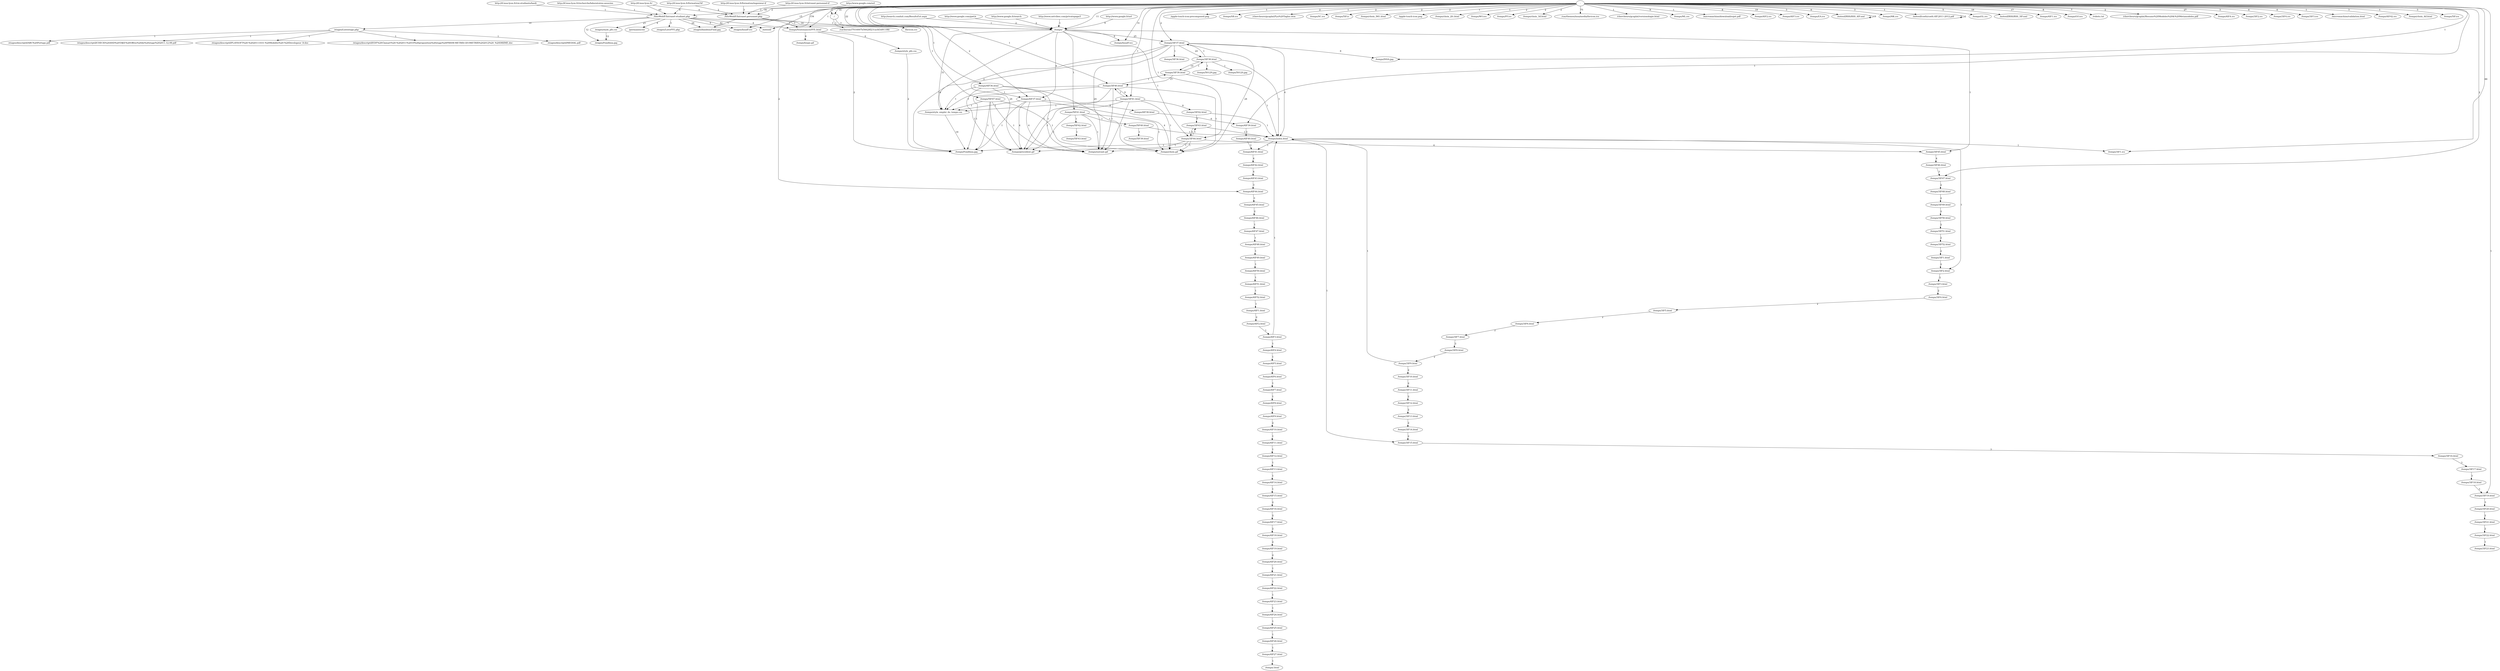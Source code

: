 digraph{
"-" -> "/temps/choix_4if.html" [label=1];
"/temps/3IF22.html" -> "/temps/3IF23.html" [label=1];
"/temps/3IF38.html" -> "/temps/5012N.jpg" [label=1];
"/stages/Listestage.php" -> "/stages/descriptif/ABC%20Portage.pdf" [label=1];
"-" -> "/temps/5IF.ics" [label=3];
"/temps/5IF42.html" -> "/temps/5IF43.html" [label=1];
"/temps/5IF41.html" -> "/temps/5IF42.html" [label=1];
"/temps/5IF41.html" -> "/temps/5IF40.html" [label=1];
"/temps/" -> "/temps/5IF41.html" [label=1];
"-" -> "/apple-touch-icon-precomposed.png" [label=1];
"-" -> "/temps/SB.ics" [label=2];
"-" -> "/chercheurs/gcaplat/Pya%20Tagluc.htm" [label=1];
"-" -> "/temps/SC.ics" [label=2];
"-" -> "/temps/5IF.ic" [label=2];
"/temps/4IF26.html" -> "/temps/4IF27.html" [label=1];
"/temps/4IF23.html" -> "/temps/4IF24.html" [label=1];
"/temps/4IF20.html" -> "/temps/4IF21.html" [label=1];
"/temps/4IF14.html" -> "/temps/4IF15.html" [label=1];
"/temps/4IF12.html" -> "/temps/4IF13.html" [label=1];
"/temps/4IF9.html" -> "/temps/4IF10.html" [label=2];
"/temps/4IF8.html" -> "/temps/4IF9.html" [label=1];
"/temps/4IF2.html" -> "/temps/4IF3.html" [label=1];
"/temps/4IF1.html" -> "/temps/4IF2.html" [label=2];
"/temps/4IF52.html" -> "/temps/4IF1.html" [label=1];
"/temps/4IF51.html" -> "/temps/4IF52.html" [label=1];
"/temps/4IF3.html" -> "/temps/4IF4.html" [label=1];
"/temps/4IF50.html" -> "/temps/4IF51.html" [label=1];
"-" -> "/temps/choix_IM1.html" [label=2];
"-" -> "/apple-touch-icon.png" [label=1];
"/temps/4IF46.html" -> "/temps/4IF47.html" [label=1];
"-" -> "/temps/choix_2fc.html" [label=1];
"/stages/Listestage.php" -> "/stages/descriptif/CHECK%20AND%20TAKE%20Offres%20de%20stage%202011.12.08.pdf" [label=1];
"/temps/4IF45.html" -> "/temps/4IF46.html" [label=2];
"-" -> "/temps/WO.ics" [label=2];
"-" -> "/temps/PF.ics" [label=2];
"/temps/3IF3.html" -> "/temps/3IF4.html" [label=2];
"/temps/3IF52.html" -> "/temps/3IF1.html" [label=2];
"/temps/4IF49.html" -> "/temps/4IF50.html" [label=1];
"-" -> "/temps/3IF47.html" [label=2];
"/temps/3IF46.html" -> "/temps/3IF47.html" [label=3];
"/temps/3IF2.html" -> "/temps/3IF3.html" [label=2];
"/temps/3IF37.html" -> "/temps/3IF36.html" [label=1];
"/temps/3IF10.html" -> "/temps/3IF11.html" [label=2];
"/temps/3IF45.html" -> "/temps/3IF46.html" [label=4];
"-" -> "/notesif/" [label=154];
"/SiteWebIF/Intranet-etudiant.php" -> "/notesif/" [label=42];
"-" -> "/temps/4IF39.html" [label=1];
"/temps/4IF38.html" -> "/temps/4IF39.html" [label=6];
"/temps/index.html" -> "/temps/3IF2.html" [label=1];
"/temps/3IF1.html" -> "/temps/3IF2.html" [label=2];
"/temps/5IF40.html" -> "/temps/5IF39.html" [label=1];
"/" -> "/cache/caa37016007b56628f231acfd3d91188/" [label=1];
"/temps/3IF44.html" -> "/temps/3IF43.html" [label=1];
"/temps/3IF42.html" -> "/temps/3IF43.html" [label=5];
"/temps/3IF5.html" -> "/temps/3IF6.html" [label=2];
"/temps/3IF48.html" -> "/temps/3IF49.html" [label=2];
"-" -> "/temps/3IF40.html" [label=1];
"/temps/3IF41.html" -> "/temps/3IF40.html" [label=1];
"/temps/3IF39.html" -> "/temps/3IF40.html" [label=15];
"/temps/4IF13.html" -> "/temps/4IF14.html" [label=1];
"/temps/index.html" -> "/temps/4IF41.html" [label=1];
"/temps/4IF40.html" -> "/temps/4IF41.html" [label=3];
"http://search.conduit.com/ResultsExt.aspx" -> "/temps/" [label=1];
"-" -> "/temps/" [label=11];
"/SiteWebIF/Intranet-etudiant.php" -> "/temps/" [label=14];
"http://www.google.com/gwt/x" -> "/temps/" [label=2];
"http://www.google.fr/search" -> "/temps/" [label=2];
"http://www.netvibes.com/privatepage/1" -> "/temps/" [label=1];
"/SiteWebIF/Intranet-personnel.php" -> "/temps/" [label=1];
"http://www.google.fr/url" -> "/temps/" [label=9];
"-" -> "/temps/choix_3if.html" [label=2];
"/temps/3IF16.html" -> "/temps/3IF17.html" [label=3];
"-" -> "/temps/4IF37.html" [label=2];
"/temps/4IF36.html" -> "/temps/4IF37.html" [label=1];
"/temps/" -> "/temps/4IF37.html" [label=4];
"/temps/" -> "/temps/InsaIF.ico" [label=6];
"-" -> "/temps/InsaIF.ico" [label=31];
"/temps/3IF40.html" -> "/temps/3IF39.html" [label=1];
"/temps/3IF38.html" -> "/temps/3IF39.html" [label=19];
"/temps/4IF4.html" -> "/temps/4IF5.html" [label=1];
"/temps/3IF8.html" -> "/temps/3IF9.html" [label=2];
"-" -> "/temps/5IF47.html" [label=1];
"/temps/4IF18.html" -> "/temps/4IF19.html" [label=2];
"/SiteWebIF/Intranet-etudiant.php" -> "/permanences/" [label=4];
"/temps/4IF24.html" -> "/temps/4IF25.html" [label=1];
"/temps/4IF7.html" -> "/temps/4IF8.html" [label=1];
"/temps/4IF17.html" -> "/temps/4IF18.html" [label=2];
"/temps/4IF47.html" -> "/temps/4IF48.html" [label=1];
"/SiteWebIF/Intranet-personnel.php" -> "/stages/bandeauFinal.jpg" [label=1];
"/SiteWebIF/Intranet-etudiant.php" -> "/stages/bandeauFinal.jpg" [label=24];
"/temps/3IF51.html" -> "/temps/3IF52.html" [label=2];
"/temps/4IF27.html" -> "/temps/.html" [label=1];
"/temps/4IF37.html" -> "/temps/4IF38.html" [label=8];
"/temps/4IF16.html" -> "/temps/4IF17.html" [label=2];
"-" -> "/cas/themes/insa/media/favicon.ico" [label=75];
"/temps/3IF49.html" -> "/temps/3IF50.html" [label=2];
"/temps/index.html" -> "/temps/3IF1.ics" [label=1];
"-" -> "/temps/3IF1.ics" [label=88];
"/temps/3IF47.html" -> "/temps/3IF48.html" [label=2];
"http://www.google.com/url" -> "/" [label=1];
"-" -> "/" [label=16];
"-" -> "/chercheurs/gcaplat/versionologie.html" [label=1];
"/temps/3IF38.html" -> "/temps/index.html" [label=1];
"/temps/3IF43.html" -> "/temps/index.html" [label=1];
"/temps/5IF40.html" -> "/temps/index.html" [label=1];
"/temps/3IF42.html" -> "/temps/index.html" [label=1];
"/temps/3IF9.html" -> "/temps/index.html" [label=1];
"/temps/4IF3.html" -> "/temps/index.html" [label=1];
"/temps/3IF37.html" -> "/temps/index.html" [label=4];
"/temps/3IF39.html" -> "/temps/index.html" [label=1];
"/temps/4IF25.html" -> "/temps/4IF26.html" [label=1];
"-" -> "/temps/ML.ics" [label=9];
"-" -> "/temps/SoutenancesPFE.html" [label=1];
"/SiteWebIF/Intranet-personnel.php" -> "/temps/SoutenancesPFE.html" [label=1];
"/SiteWebIF/Intranet-etudiant.php" -> "/temps/SoutenancesPFE.html" [label=4];
"/temps/3IF39.html" -> "/temps/3IF38.html" [label=1];
"/temps/3IF37.html" -> "/temps/3IF38.html" [label=24];
"/temps/index.html" -> "/temps/FondInsa.jpg" [label=1];
"/temps/SoutenancesPFE.html" -> "/temps/FondInsa.jpg" [label=2];
"/temps/style_pfe.css" -> "/temps/FondInsa.jpg" [label=2];
"/temps/5IF47.html" -> "/temps/FondInsa.jpg" [label=1];
"/temps/4IF37.html" -> "/temps/FondInsa.jpg" [label=1];
"/temps/3IF40.html" -> "/temps/FondInsa.jpg" [label=1];
"/temps/" -> "/temps/FondInsa.jpg" [label=18];
"/temps/style_emploi_du_temps.css" -> "/temps/FondInsa.jpg" [label=18];
"/temps/" -> "/temps/3IF45.html" [label=1];
"/temps/3IF44.html" -> "/temps/3IF45.html" [label=4];
"/temps/3IF38.html" -> "/temps/3IF37.html" [label=1];
"-" -> "/temps/3IF37.html" [label=2];
"/temps/" -> "/temps/3IF37.html" [label=25];
"/stages/Listestage.php" -> "/stages/descriptif/PLAYSOFT%20-%2020111031-%20Mobilite%20-%20Developeur_fr.doc" [label=1];
"/temps/4IF15.html" -> "/temps/4IF16.html" [label=2];
"/temps/4IF22.html" -> "/temps/4IF23.html" [label=1];
"/temps/3IF50.html" -> "/temps/3IF51.html" [label=2];
"/temps/SoutenancesPFE.html" -> "/temps/loupe.gif" [label=6];
"/SiteWebIF/Intranet-etudiant.php" -> "/stages/InsaIF.ico" [label=5];
"-" -> "/stages/InsaIF.ico" [label=15];
"-" -> "/micromachine/download/sujet.pdf" [label=1];
"/temps/4IF11.html" -> "/temps/4IF12.html" [label=1];
"-" -> "/temps/4IF2.ics" [label=8];
"http://if.insa-lyon.fr/formation/3if" -> "/SiteWebIF/Intranet-personnel.php" [label=2];
"-" -> "/SiteWebIF/Intranet-personnel.php" [label=2];
"http://if.insa-lyon.fr/formation/ingenieur-if" -> "/SiteWebIF/Intranet-personnel.php" [label=3];
"http://if.insa-lyon.fr/intranet-personnel-if" -> "/SiteWebIF/Intranet-personnel.php" [label=3];
"http://if.insa-lyon.fr/" -> "/SiteWebIF/Intranet-personnel.php" [label=4];
"-" -> "/temps/INSA.jpg" [label=1];
"/temps/3IF37.html" -> "/temps/INSA.jpg" [label=8];
"-" -> "/temps/4IF3.ics" [label=19];
"/temps/3IF44.html" -> "/temps/precedent.gif" [label=1];
"/temps/3IF41.html" -> "/temps/precedent.gif" [label=1];
"/temps/4IF36.html" -> "/temps/precedent.gif" [label=1];
"/temps/5IF41.html" -> "/temps/precedent.gif" [label=1];
"/temps/3IF40.html" -> "/temps/precedent.gif" [label=1];
"/temps/4IF37.html" -> "/temps/precedent.gif" [label=4];
"/temps/5IF47.html" -> "/temps/precedent.gif" [label=1];
"/temps/3IF37.html" -> "/temps/precedent.gif" [label=24];
"/temps/3IF41.html" -> "/temps/style_emploi_du_temps.css" [label=1];
"/temps/5IF47.html" -> "/temps/style_emploi_du_temps.css" [label=1];
"/temps/3IF37.html" -> "/temps/style_emploi_du_temps.css" [label=2];
"/temps/4IF36.html" -> "/temps/style_emploi_du_temps.css" [label=1];
"/temps/4IF37.html" -> "/temps/style_emploi_du_temps.css" [label=1];
"/temps/3IF40.html" -> "/temps/style_emploi_du_temps.css" [label=1];
"/temps/" -> "/temps/style_emploi_du_temps.css" [label=31];
"/temps/4IF21.html" -> "/temps/4IF22.html" [label=1];
"/SiteWebIF/Intranet-etudiant.php" -> "/stages/style_pfe.css" [label=23];
"/temps/3IF44.html" -> "/temps/choix.gif" [label=1];
"/temps/3IF41.html" -> "/temps/choix.gif" [label=1];
"/temps/4IF36.html" -> "/temps/choix.gif" [label=1];
"/temps/5IF41.html" -> "/temps/choix.gif" [label=1];
"/temps/3IF40.html" -> "/temps/choix.gif" [label=1];
"/temps/4IF37.html" -> "/temps/choix.gif" [label=4];
"/temps/5IF47.html" -> "/temps/choix.gif" [label=1];
"/temps/3IF37.html" -> "/temps/choix.gif" [label=24];
"/temps/4IF41.html" -> "/temps/4IF42.html" [label=4];
"/temps/3IF44.html" -> "/temps/suivant.gif" [label=1];
"/temps/3IF41.html" -> "/temps/suivant.gif" [label=1];
"/temps/4IF36.html" -> "/temps/suivant.gif" [label=1];
"/temps/5IF41.html" -> "/temps/suivant.gif" [label=1];
"/temps/3IF40.html" -> "/temps/suivant.gif" [label=1];
"/temps/4IF37.html" -> "/temps/suivant.gif" [label=4];
"/temps/5IF47.html" -> "/temps/suivant.gif" [label=1];
"/temps/3IF37.html" -> "/temps/suivant.gif" [label=24];
"/temps/3IF41.html" -> "/temps/3IF42.html" [label=8];
"/temps/3IF9.html" -> "/temps/3IF10.html" [label=2];
"-" -> "/temps/EA.ics" [label=3];
"-" -> "/notesif/RSS/RSS_4IF.xml" [label=6];
"/notesif/RSS/RSS_4IF.xml" -> "/notesif/RSS/RSS_4IF.xml" [label=18];
"/temps/3IF15.html" -> "/temps/3IF16.html" [label=3];
"-" -> "/temps/MK.ics" [label=3];
"http://if.insa-lyon.fr/formation/3if" -> "/SiteWebIF/Intranet-etudiant.php" [label=4];
"http://if.insa-lyon.fr/vie-etudiante/laedi" -> "/SiteWebIF/Intranet-etudiant.php" [label=1];
"-" -> "/SiteWebIF/Intranet-etudiant.php" [label=81];
"http://if.insa-lyon.fr/recherche/laboratoires-associes" -> "/SiteWebIF/Intranet-etudiant.php" [label=1];
"http://if.insa-lyon.fr/" -> "/SiteWebIF/Intranet-etudiant.php" [label=65];
"-" -> "/temps/3IF41.html" [label=1];
"/temps/3IF40.html" -> "/temps/3IF41.html" [label=9];
"/SiteWebIF/Intranet-etudiant.php" -> "/stages/Listestage.php" [label=10];
"/temps/3IF4.html" -> "/temps/3IF5.html" [label=2];
"/stages/Listestage.php" -> "/stages/descriptif/EDF%20Clamart%20-%202011%2010%20proposition%20stage%20PRISM-METRIX-GEOMETRIX%202012%20_%20DRIIME.doc" [label=1];
"/temps/3IF6.html" -> "/temps/3IF7.html" [label=2];
"/temps/3IF11.html" -> "/temps/3IF12.html" [label=2];
"-" -> "/temps/4IF36.html" [label=1];
"/temps/3IF12.html" -> "/temps/3IF13.html" [label=2];
"/notesif/coefs/coefs.4IF.2011-2012.pdf" -> "/notesif/coefs/coefs.4IF.2011-2012.pdf" [label=2];
"-" -> "/notesif/coefs/coefs.4IF.2011-2012.pdf" [label=1];
"/temps/4IF5.html" -> "/temps/4IF6.html" [label=1];
"/temps/3IF17.html" -> "/temps/3IF18.html" [label=3];
"-" -> "/temps/GL.ics" [label=5];
"/temps/3IF13.html" -> "/temps/3IF14.html" [label=2];
"/temps/index.html" -> "/temps/3IF15.html" [label=1];
"/temps/3IF14.html" -> "/temps/3IF15.html" [label=2];
"/temps/4IF48.html" -> "/temps/4IF49.html" [label=1];
"/SiteWebIF/Intranet-etudiant.php" -> "/stages/FondInsa.jpg" [label=12];
"/stages/style_pfe.css" -> "/stages/FondInsa.jpg" [label=12];
"-" -> "/temps/3IF19.html" [label=1];
"/temps/3IF18.html" -> "/temps/3IF19.html" [label=3];
"/temps/3IF19.html" -> "/temps/3IF20.html" [label=3];
"/temps/4IF19.html" -> "/temps/4IF20.html" [label=2];
"/temps/3IF20.html" -> "/temps/3IF21.html" [label=2];
"/SiteWebIF/Intranet-etudiant.php" -> "/favicon.ico" [label=1];
"/" -> "/favicon.ico" [label=3];
"-" -> "/favicon.ico" [label=22];
"-" -> "/notesif/RSS/RSS_3IF.xml" [label=19];
"/temps/3IF7.html" -> "/temps/3IF8.html" [label=2];
"/temps/3IF21.html" -> "/temps/3IF22.html" [label=2];
"/temps/SoutenancesPFE.html" -> "/temps/style_pfe.css" [label=6];
"-" -> "/temps/4IF1.ics" [label=17];
"/temps/4IF10.html" -> "/temps/4IF11.html" [label=1];
"-" -> "/temps/GO.ics" [label=8];
"-" -> "/robots.txt" [label=7];
"-" -> "/chercheurs/gcaplat/Resume%20Modeles%20&%20Metamodeles.pdf" [label=2];
"-" -> "/temps/4IF4.ics" [label=27];
"/temps/" -> "/temps/3IF44.html" [label=1];
"-" -> "/temps/3IF44.html" [label=1];
"/temps/3IF43.html" -> "/temps/3IF44.html" [label=4];
"/stages/Listestage.php" -> "/stages/descriptif/MEDIAL.pdf" [label=1];
"-" -> "/temps/3IF2.ics" [label=3];
"/temps/4IF6.html" -> "/temps/4IF7.html" [label=1];
"/temps/4IF43.html" -> "/temps/4IF44.html" [label=3];
"-" -> "/temps/4IF44.html" [label=2];
"-" -> "/temps/3IF4.ics" [label=4];
"-" -> "/temps/3IF3.ics" [label=4];
"-" -> "/micromachine/validation.html" [label=1];
"/temps/4IF39.html" -> "/temps/4IF40.html" [label=3];
"/temps/4IF42.html" -> "/temps/4IF43.html" [label=4];
"/SiteWebIF/Intranet-etudiant.php" -> "/stages/ListePFE.php" [label=3];
"/temps/3IF38.html" -> "/temps/5012S.jpg" [label=1];
"/temps/4IF44.html" -> "/temps/4IF45.html" [label=3];
"-" -> "/temps/4IF42.ics" [label=3];
}
